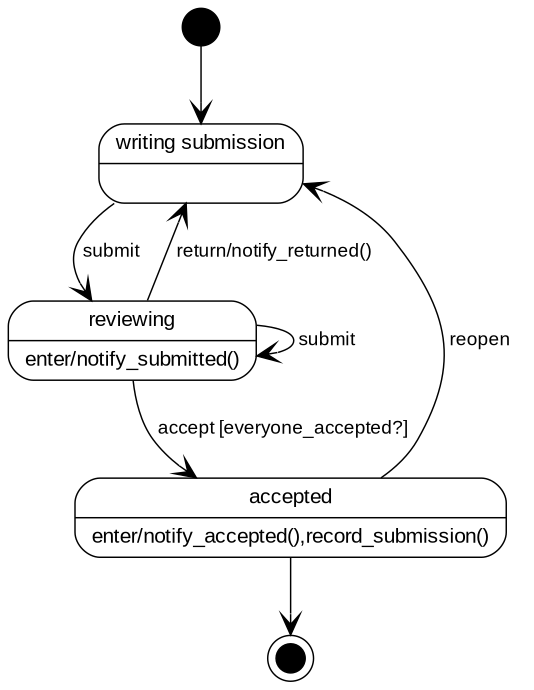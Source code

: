 digraph hierarchy {
rankdir=TB
node[shape=Mrecord, fontname=Arial, fontsize=10, penwidth=0.7]
edge[dir=forward, arrowhead=vee, fontname=Arial, fontsize=9, penwidth=0.7]

start[label="",
      shape=circle, style=filled, color=black, fillcolor=black,
      fixedsize=true, width=0.25, height=0.25]
end[label="",
    shape=doublecircle, style=filled, color=black, fillcolor=black,
    fixedsize=true, width=0.2, height=0.2]

writing_submission[label = "{writing submission|}"]
reviewing[label = "{reviewing|enter/notify_submitted()}"]
accepted[label = "{accepted|enter/notify_accepted(),record_submission()}"]

start -> writing_submission
writing_submission -> reviewing [label = " submit   "]
reviewing -> reviewing [label = " submit   "]
reviewing -> writing_submission [label = " return/notify_returned()   "]
reviewing -> accepted [label = " accept [everyone_accepted?]  "]
accepted -> writing_submission [label=" reopen   "]
accepted -> end
}
